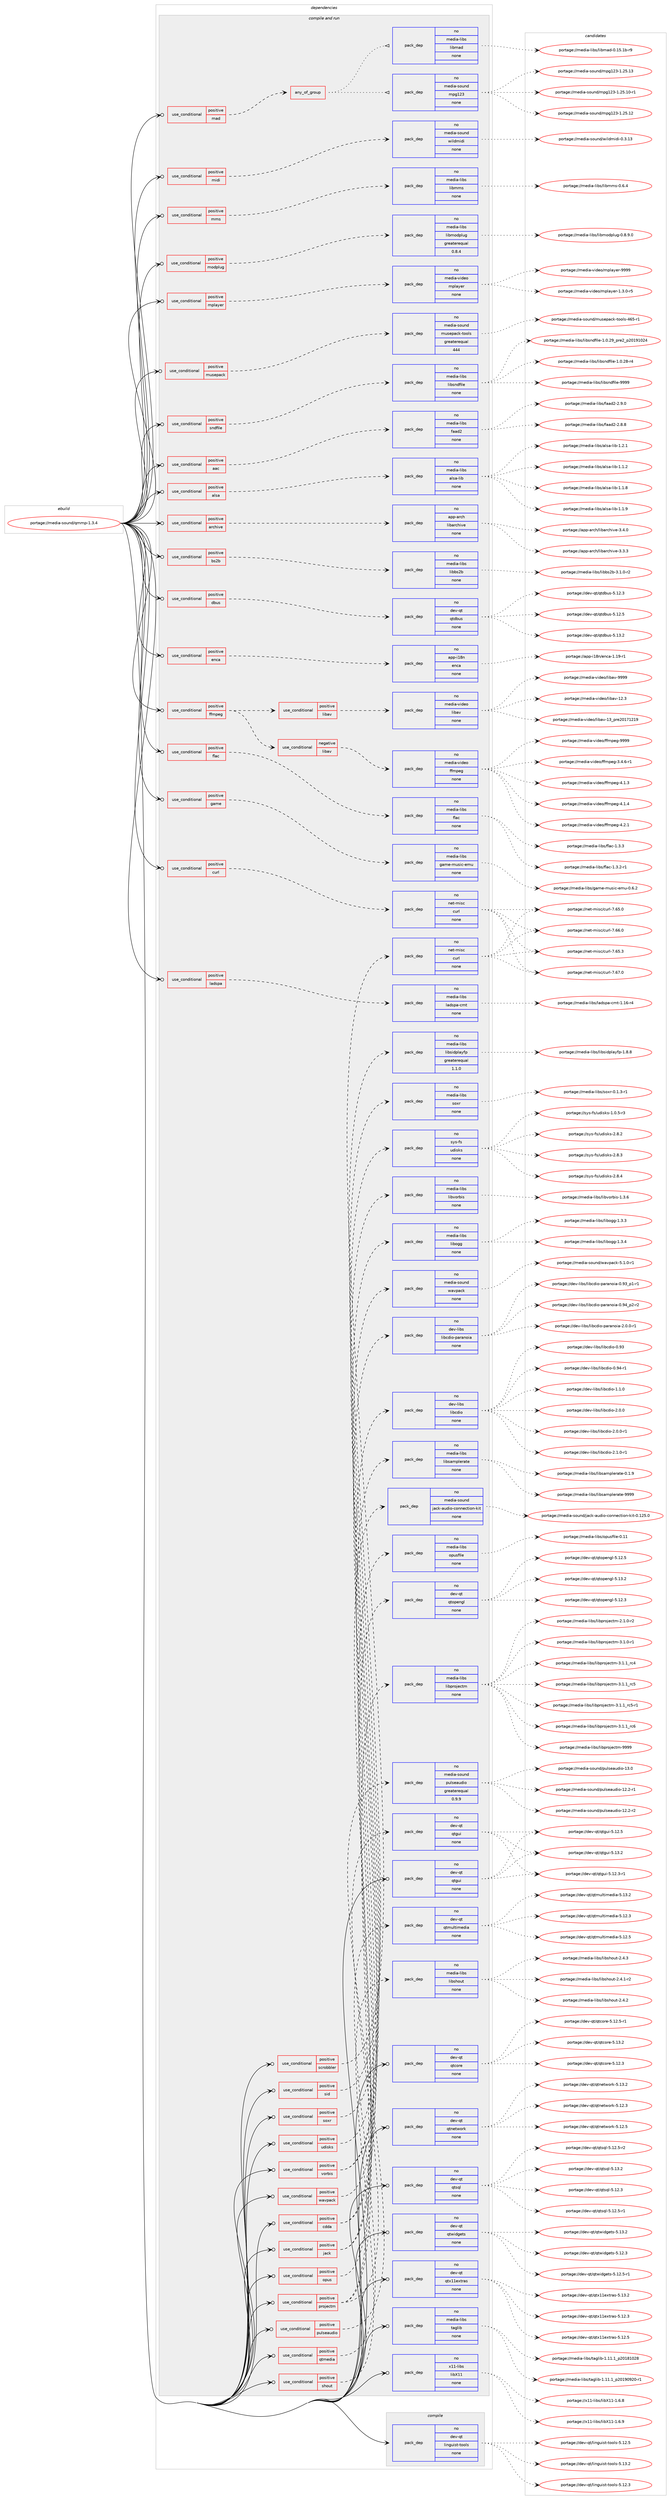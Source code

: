 digraph prolog {

# *************
# Graph options
# *************

newrank=true;
concentrate=true;
compound=true;
graph [rankdir=LR,fontname=Helvetica,fontsize=10,ranksep=1.5];#, ranksep=2.5, nodesep=0.2];
edge  [arrowhead=vee];
node  [fontname=Helvetica,fontsize=10];

# **********
# The ebuild
# **********

subgraph cluster_leftcol {
color=gray;
rank=same;
label=<<i>ebuild</i>>;
id [label="portage://media-sound/qmmp-1.3.4", color=red, width=4, href="../media-sound/qmmp-1.3.4.svg"];
}

# ****************
# The dependencies
# ****************

subgraph cluster_midcol {
color=gray;
label=<<i>dependencies</i>>;
subgraph cluster_compile {
fillcolor="#eeeeee";
style=filled;
label=<<i>compile</i>>;
subgraph pack246716 {
dependency335632 [label=<<TABLE BORDER="0" CELLBORDER="1" CELLSPACING="0" CELLPADDING="4" WIDTH="220"><TR><TD ROWSPAN="6" CELLPADDING="30">pack_dep</TD></TR><TR><TD WIDTH="110">no</TD></TR><TR><TD>dev-qt</TD></TR><TR><TD>linguist-tools</TD></TR><TR><TD>none</TD></TR><TR><TD></TD></TR></TABLE>>, shape=none, color=blue];
}
id:e -> dependency335632:w [weight=20,style="solid",arrowhead="vee"];
}
subgraph cluster_compileandrun {
fillcolor="#eeeeee";
style=filled;
label=<<i>compile and run</i>>;
subgraph cond83401 {
dependency335633 [label=<<TABLE BORDER="0" CELLBORDER="1" CELLSPACING="0" CELLPADDING="4"><TR><TD ROWSPAN="3" CELLPADDING="10">use_conditional</TD></TR><TR><TD>positive</TD></TR><TR><TD>aac</TD></TR></TABLE>>, shape=none, color=red];
subgraph pack246717 {
dependency335634 [label=<<TABLE BORDER="0" CELLBORDER="1" CELLSPACING="0" CELLPADDING="4" WIDTH="220"><TR><TD ROWSPAN="6" CELLPADDING="30">pack_dep</TD></TR><TR><TD WIDTH="110">no</TD></TR><TR><TD>media-libs</TD></TR><TR><TD>faad2</TD></TR><TR><TD>none</TD></TR><TR><TD></TD></TR></TABLE>>, shape=none, color=blue];
}
dependency335633:e -> dependency335634:w [weight=20,style="dashed",arrowhead="vee"];
}
id:e -> dependency335633:w [weight=20,style="solid",arrowhead="odotvee"];
subgraph cond83402 {
dependency335635 [label=<<TABLE BORDER="0" CELLBORDER="1" CELLSPACING="0" CELLPADDING="4"><TR><TD ROWSPAN="3" CELLPADDING="10">use_conditional</TD></TR><TR><TD>positive</TD></TR><TR><TD>alsa</TD></TR></TABLE>>, shape=none, color=red];
subgraph pack246718 {
dependency335636 [label=<<TABLE BORDER="0" CELLBORDER="1" CELLSPACING="0" CELLPADDING="4" WIDTH="220"><TR><TD ROWSPAN="6" CELLPADDING="30">pack_dep</TD></TR><TR><TD WIDTH="110">no</TD></TR><TR><TD>media-libs</TD></TR><TR><TD>alsa-lib</TD></TR><TR><TD>none</TD></TR><TR><TD></TD></TR></TABLE>>, shape=none, color=blue];
}
dependency335635:e -> dependency335636:w [weight=20,style="dashed",arrowhead="vee"];
}
id:e -> dependency335635:w [weight=20,style="solid",arrowhead="odotvee"];
subgraph cond83403 {
dependency335637 [label=<<TABLE BORDER="0" CELLBORDER="1" CELLSPACING="0" CELLPADDING="4"><TR><TD ROWSPAN="3" CELLPADDING="10">use_conditional</TD></TR><TR><TD>positive</TD></TR><TR><TD>archive</TD></TR></TABLE>>, shape=none, color=red];
subgraph pack246719 {
dependency335638 [label=<<TABLE BORDER="0" CELLBORDER="1" CELLSPACING="0" CELLPADDING="4" WIDTH="220"><TR><TD ROWSPAN="6" CELLPADDING="30">pack_dep</TD></TR><TR><TD WIDTH="110">no</TD></TR><TR><TD>app-arch</TD></TR><TR><TD>libarchive</TD></TR><TR><TD>none</TD></TR><TR><TD></TD></TR></TABLE>>, shape=none, color=blue];
}
dependency335637:e -> dependency335638:w [weight=20,style="dashed",arrowhead="vee"];
}
id:e -> dependency335637:w [weight=20,style="solid",arrowhead="odotvee"];
subgraph cond83404 {
dependency335639 [label=<<TABLE BORDER="0" CELLBORDER="1" CELLSPACING="0" CELLPADDING="4"><TR><TD ROWSPAN="3" CELLPADDING="10">use_conditional</TD></TR><TR><TD>positive</TD></TR><TR><TD>bs2b</TD></TR></TABLE>>, shape=none, color=red];
subgraph pack246720 {
dependency335640 [label=<<TABLE BORDER="0" CELLBORDER="1" CELLSPACING="0" CELLPADDING="4" WIDTH="220"><TR><TD ROWSPAN="6" CELLPADDING="30">pack_dep</TD></TR><TR><TD WIDTH="110">no</TD></TR><TR><TD>media-libs</TD></TR><TR><TD>libbs2b</TD></TR><TR><TD>none</TD></TR><TR><TD></TD></TR></TABLE>>, shape=none, color=blue];
}
dependency335639:e -> dependency335640:w [weight=20,style="dashed",arrowhead="vee"];
}
id:e -> dependency335639:w [weight=20,style="solid",arrowhead="odotvee"];
subgraph cond83405 {
dependency335641 [label=<<TABLE BORDER="0" CELLBORDER="1" CELLSPACING="0" CELLPADDING="4"><TR><TD ROWSPAN="3" CELLPADDING="10">use_conditional</TD></TR><TR><TD>positive</TD></TR><TR><TD>cdda</TD></TR></TABLE>>, shape=none, color=red];
subgraph pack246721 {
dependency335642 [label=<<TABLE BORDER="0" CELLBORDER="1" CELLSPACING="0" CELLPADDING="4" WIDTH="220"><TR><TD ROWSPAN="6" CELLPADDING="30">pack_dep</TD></TR><TR><TD WIDTH="110">no</TD></TR><TR><TD>dev-libs</TD></TR><TR><TD>libcdio</TD></TR><TR><TD>none</TD></TR><TR><TD></TD></TR></TABLE>>, shape=none, color=blue];
}
dependency335641:e -> dependency335642:w [weight=20,style="dashed",arrowhead="vee"];
subgraph pack246722 {
dependency335643 [label=<<TABLE BORDER="0" CELLBORDER="1" CELLSPACING="0" CELLPADDING="4" WIDTH="220"><TR><TD ROWSPAN="6" CELLPADDING="30">pack_dep</TD></TR><TR><TD WIDTH="110">no</TD></TR><TR><TD>dev-libs</TD></TR><TR><TD>libcdio-paranoia</TD></TR><TR><TD>none</TD></TR><TR><TD></TD></TR></TABLE>>, shape=none, color=blue];
}
dependency335641:e -> dependency335643:w [weight=20,style="dashed",arrowhead="vee"];
}
id:e -> dependency335641:w [weight=20,style="solid",arrowhead="odotvee"];
subgraph cond83406 {
dependency335644 [label=<<TABLE BORDER="0" CELLBORDER="1" CELLSPACING="0" CELLPADDING="4"><TR><TD ROWSPAN="3" CELLPADDING="10">use_conditional</TD></TR><TR><TD>positive</TD></TR><TR><TD>curl</TD></TR></TABLE>>, shape=none, color=red];
subgraph pack246723 {
dependency335645 [label=<<TABLE BORDER="0" CELLBORDER="1" CELLSPACING="0" CELLPADDING="4" WIDTH="220"><TR><TD ROWSPAN="6" CELLPADDING="30">pack_dep</TD></TR><TR><TD WIDTH="110">no</TD></TR><TR><TD>net-misc</TD></TR><TR><TD>curl</TD></TR><TR><TD>none</TD></TR><TR><TD></TD></TR></TABLE>>, shape=none, color=blue];
}
dependency335644:e -> dependency335645:w [weight=20,style="dashed",arrowhead="vee"];
}
id:e -> dependency335644:w [weight=20,style="solid",arrowhead="odotvee"];
subgraph cond83407 {
dependency335646 [label=<<TABLE BORDER="0" CELLBORDER="1" CELLSPACING="0" CELLPADDING="4"><TR><TD ROWSPAN="3" CELLPADDING="10">use_conditional</TD></TR><TR><TD>positive</TD></TR><TR><TD>dbus</TD></TR></TABLE>>, shape=none, color=red];
subgraph pack246724 {
dependency335647 [label=<<TABLE BORDER="0" CELLBORDER="1" CELLSPACING="0" CELLPADDING="4" WIDTH="220"><TR><TD ROWSPAN="6" CELLPADDING="30">pack_dep</TD></TR><TR><TD WIDTH="110">no</TD></TR><TR><TD>dev-qt</TD></TR><TR><TD>qtdbus</TD></TR><TR><TD>none</TD></TR><TR><TD></TD></TR></TABLE>>, shape=none, color=blue];
}
dependency335646:e -> dependency335647:w [weight=20,style="dashed",arrowhead="vee"];
}
id:e -> dependency335646:w [weight=20,style="solid",arrowhead="odotvee"];
subgraph cond83408 {
dependency335648 [label=<<TABLE BORDER="0" CELLBORDER="1" CELLSPACING="0" CELLPADDING="4"><TR><TD ROWSPAN="3" CELLPADDING="10">use_conditional</TD></TR><TR><TD>positive</TD></TR><TR><TD>enca</TD></TR></TABLE>>, shape=none, color=red];
subgraph pack246725 {
dependency335649 [label=<<TABLE BORDER="0" CELLBORDER="1" CELLSPACING="0" CELLPADDING="4" WIDTH="220"><TR><TD ROWSPAN="6" CELLPADDING="30">pack_dep</TD></TR><TR><TD WIDTH="110">no</TD></TR><TR><TD>app-i18n</TD></TR><TR><TD>enca</TD></TR><TR><TD>none</TD></TR><TR><TD></TD></TR></TABLE>>, shape=none, color=blue];
}
dependency335648:e -> dependency335649:w [weight=20,style="dashed",arrowhead="vee"];
}
id:e -> dependency335648:w [weight=20,style="solid",arrowhead="odotvee"];
subgraph cond83409 {
dependency335650 [label=<<TABLE BORDER="0" CELLBORDER="1" CELLSPACING="0" CELLPADDING="4"><TR><TD ROWSPAN="3" CELLPADDING="10">use_conditional</TD></TR><TR><TD>positive</TD></TR><TR><TD>ffmpeg</TD></TR></TABLE>>, shape=none, color=red];
subgraph cond83410 {
dependency335651 [label=<<TABLE BORDER="0" CELLBORDER="1" CELLSPACING="0" CELLPADDING="4"><TR><TD ROWSPAN="3" CELLPADDING="10">use_conditional</TD></TR><TR><TD>negative</TD></TR><TR><TD>libav</TD></TR></TABLE>>, shape=none, color=red];
subgraph pack246726 {
dependency335652 [label=<<TABLE BORDER="0" CELLBORDER="1" CELLSPACING="0" CELLPADDING="4" WIDTH="220"><TR><TD ROWSPAN="6" CELLPADDING="30">pack_dep</TD></TR><TR><TD WIDTH="110">no</TD></TR><TR><TD>media-video</TD></TR><TR><TD>ffmpeg</TD></TR><TR><TD>none</TD></TR><TR><TD></TD></TR></TABLE>>, shape=none, color=blue];
}
dependency335651:e -> dependency335652:w [weight=20,style="dashed",arrowhead="vee"];
}
dependency335650:e -> dependency335651:w [weight=20,style="dashed",arrowhead="vee"];
subgraph cond83411 {
dependency335653 [label=<<TABLE BORDER="0" CELLBORDER="1" CELLSPACING="0" CELLPADDING="4"><TR><TD ROWSPAN="3" CELLPADDING="10">use_conditional</TD></TR><TR><TD>positive</TD></TR><TR><TD>libav</TD></TR></TABLE>>, shape=none, color=red];
subgraph pack246727 {
dependency335654 [label=<<TABLE BORDER="0" CELLBORDER="1" CELLSPACING="0" CELLPADDING="4" WIDTH="220"><TR><TD ROWSPAN="6" CELLPADDING="30">pack_dep</TD></TR><TR><TD WIDTH="110">no</TD></TR><TR><TD>media-video</TD></TR><TR><TD>libav</TD></TR><TR><TD>none</TD></TR><TR><TD></TD></TR></TABLE>>, shape=none, color=blue];
}
dependency335653:e -> dependency335654:w [weight=20,style="dashed",arrowhead="vee"];
}
dependency335650:e -> dependency335653:w [weight=20,style="dashed",arrowhead="vee"];
}
id:e -> dependency335650:w [weight=20,style="solid",arrowhead="odotvee"];
subgraph cond83412 {
dependency335655 [label=<<TABLE BORDER="0" CELLBORDER="1" CELLSPACING="0" CELLPADDING="4"><TR><TD ROWSPAN="3" CELLPADDING="10">use_conditional</TD></TR><TR><TD>positive</TD></TR><TR><TD>flac</TD></TR></TABLE>>, shape=none, color=red];
subgraph pack246728 {
dependency335656 [label=<<TABLE BORDER="0" CELLBORDER="1" CELLSPACING="0" CELLPADDING="4" WIDTH="220"><TR><TD ROWSPAN="6" CELLPADDING="30">pack_dep</TD></TR><TR><TD WIDTH="110">no</TD></TR><TR><TD>media-libs</TD></TR><TR><TD>flac</TD></TR><TR><TD>none</TD></TR><TR><TD></TD></TR></TABLE>>, shape=none, color=blue];
}
dependency335655:e -> dependency335656:w [weight=20,style="dashed",arrowhead="vee"];
}
id:e -> dependency335655:w [weight=20,style="solid",arrowhead="odotvee"];
subgraph cond83413 {
dependency335657 [label=<<TABLE BORDER="0" CELLBORDER="1" CELLSPACING="0" CELLPADDING="4"><TR><TD ROWSPAN="3" CELLPADDING="10">use_conditional</TD></TR><TR><TD>positive</TD></TR><TR><TD>game</TD></TR></TABLE>>, shape=none, color=red];
subgraph pack246729 {
dependency335658 [label=<<TABLE BORDER="0" CELLBORDER="1" CELLSPACING="0" CELLPADDING="4" WIDTH="220"><TR><TD ROWSPAN="6" CELLPADDING="30">pack_dep</TD></TR><TR><TD WIDTH="110">no</TD></TR><TR><TD>media-libs</TD></TR><TR><TD>game-music-emu</TD></TR><TR><TD>none</TD></TR><TR><TD></TD></TR></TABLE>>, shape=none, color=blue];
}
dependency335657:e -> dependency335658:w [weight=20,style="dashed",arrowhead="vee"];
}
id:e -> dependency335657:w [weight=20,style="solid",arrowhead="odotvee"];
subgraph cond83414 {
dependency335659 [label=<<TABLE BORDER="0" CELLBORDER="1" CELLSPACING="0" CELLPADDING="4"><TR><TD ROWSPAN="3" CELLPADDING="10">use_conditional</TD></TR><TR><TD>positive</TD></TR><TR><TD>jack</TD></TR></TABLE>>, shape=none, color=red];
subgraph pack246730 {
dependency335660 [label=<<TABLE BORDER="0" CELLBORDER="1" CELLSPACING="0" CELLPADDING="4" WIDTH="220"><TR><TD ROWSPAN="6" CELLPADDING="30">pack_dep</TD></TR><TR><TD WIDTH="110">no</TD></TR><TR><TD>media-libs</TD></TR><TR><TD>libsamplerate</TD></TR><TR><TD>none</TD></TR><TR><TD></TD></TR></TABLE>>, shape=none, color=blue];
}
dependency335659:e -> dependency335660:w [weight=20,style="dashed",arrowhead="vee"];
subgraph pack246731 {
dependency335661 [label=<<TABLE BORDER="0" CELLBORDER="1" CELLSPACING="0" CELLPADDING="4" WIDTH="220"><TR><TD ROWSPAN="6" CELLPADDING="30">pack_dep</TD></TR><TR><TD WIDTH="110">no</TD></TR><TR><TD>media-sound</TD></TR><TR><TD>jack-audio-connection-kit</TD></TR><TR><TD>none</TD></TR><TR><TD></TD></TR></TABLE>>, shape=none, color=blue];
}
dependency335659:e -> dependency335661:w [weight=20,style="dashed",arrowhead="vee"];
}
id:e -> dependency335659:w [weight=20,style="solid",arrowhead="odotvee"];
subgraph cond83415 {
dependency335662 [label=<<TABLE BORDER="0" CELLBORDER="1" CELLSPACING="0" CELLPADDING="4"><TR><TD ROWSPAN="3" CELLPADDING="10">use_conditional</TD></TR><TR><TD>positive</TD></TR><TR><TD>ladspa</TD></TR></TABLE>>, shape=none, color=red];
subgraph pack246732 {
dependency335663 [label=<<TABLE BORDER="0" CELLBORDER="1" CELLSPACING="0" CELLPADDING="4" WIDTH="220"><TR><TD ROWSPAN="6" CELLPADDING="30">pack_dep</TD></TR><TR><TD WIDTH="110">no</TD></TR><TR><TD>media-libs</TD></TR><TR><TD>ladspa-cmt</TD></TR><TR><TD>none</TD></TR><TR><TD></TD></TR></TABLE>>, shape=none, color=blue];
}
dependency335662:e -> dependency335663:w [weight=20,style="dashed",arrowhead="vee"];
}
id:e -> dependency335662:w [weight=20,style="solid",arrowhead="odotvee"];
subgraph cond83416 {
dependency335664 [label=<<TABLE BORDER="0" CELLBORDER="1" CELLSPACING="0" CELLPADDING="4"><TR><TD ROWSPAN="3" CELLPADDING="10">use_conditional</TD></TR><TR><TD>positive</TD></TR><TR><TD>mad</TD></TR></TABLE>>, shape=none, color=red];
subgraph any5372 {
dependency335665 [label=<<TABLE BORDER="0" CELLBORDER="1" CELLSPACING="0" CELLPADDING="4"><TR><TD CELLPADDING="10">any_of_group</TD></TR></TABLE>>, shape=none, color=red];subgraph pack246733 {
dependency335666 [label=<<TABLE BORDER="0" CELLBORDER="1" CELLSPACING="0" CELLPADDING="4" WIDTH="220"><TR><TD ROWSPAN="6" CELLPADDING="30">pack_dep</TD></TR><TR><TD WIDTH="110">no</TD></TR><TR><TD>media-libs</TD></TR><TR><TD>libmad</TD></TR><TR><TD>none</TD></TR><TR><TD></TD></TR></TABLE>>, shape=none, color=blue];
}
dependency335665:e -> dependency335666:w [weight=20,style="dotted",arrowhead="oinv"];
subgraph pack246734 {
dependency335667 [label=<<TABLE BORDER="0" CELLBORDER="1" CELLSPACING="0" CELLPADDING="4" WIDTH="220"><TR><TD ROWSPAN="6" CELLPADDING="30">pack_dep</TD></TR><TR><TD WIDTH="110">no</TD></TR><TR><TD>media-sound</TD></TR><TR><TD>mpg123</TD></TR><TR><TD>none</TD></TR><TR><TD></TD></TR></TABLE>>, shape=none, color=blue];
}
dependency335665:e -> dependency335667:w [weight=20,style="dotted",arrowhead="oinv"];
}
dependency335664:e -> dependency335665:w [weight=20,style="dashed",arrowhead="vee"];
}
id:e -> dependency335664:w [weight=20,style="solid",arrowhead="odotvee"];
subgraph cond83417 {
dependency335668 [label=<<TABLE BORDER="0" CELLBORDER="1" CELLSPACING="0" CELLPADDING="4"><TR><TD ROWSPAN="3" CELLPADDING="10">use_conditional</TD></TR><TR><TD>positive</TD></TR><TR><TD>midi</TD></TR></TABLE>>, shape=none, color=red];
subgraph pack246735 {
dependency335669 [label=<<TABLE BORDER="0" CELLBORDER="1" CELLSPACING="0" CELLPADDING="4" WIDTH="220"><TR><TD ROWSPAN="6" CELLPADDING="30">pack_dep</TD></TR><TR><TD WIDTH="110">no</TD></TR><TR><TD>media-sound</TD></TR><TR><TD>wildmidi</TD></TR><TR><TD>none</TD></TR><TR><TD></TD></TR></TABLE>>, shape=none, color=blue];
}
dependency335668:e -> dependency335669:w [weight=20,style="dashed",arrowhead="vee"];
}
id:e -> dependency335668:w [weight=20,style="solid",arrowhead="odotvee"];
subgraph cond83418 {
dependency335670 [label=<<TABLE BORDER="0" CELLBORDER="1" CELLSPACING="0" CELLPADDING="4"><TR><TD ROWSPAN="3" CELLPADDING="10">use_conditional</TD></TR><TR><TD>positive</TD></TR><TR><TD>mms</TD></TR></TABLE>>, shape=none, color=red];
subgraph pack246736 {
dependency335671 [label=<<TABLE BORDER="0" CELLBORDER="1" CELLSPACING="0" CELLPADDING="4" WIDTH="220"><TR><TD ROWSPAN="6" CELLPADDING="30">pack_dep</TD></TR><TR><TD WIDTH="110">no</TD></TR><TR><TD>media-libs</TD></TR><TR><TD>libmms</TD></TR><TR><TD>none</TD></TR><TR><TD></TD></TR></TABLE>>, shape=none, color=blue];
}
dependency335670:e -> dependency335671:w [weight=20,style="dashed",arrowhead="vee"];
}
id:e -> dependency335670:w [weight=20,style="solid",arrowhead="odotvee"];
subgraph cond83419 {
dependency335672 [label=<<TABLE BORDER="0" CELLBORDER="1" CELLSPACING="0" CELLPADDING="4"><TR><TD ROWSPAN="3" CELLPADDING="10">use_conditional</TD></TR><TR><TD>positive</TD></TR><TR><TD>modplug</TD></TR></TABLE>>, shape=none, color=red];
subgraph pack246737 {
dependency335673 [label=<<TABLE BORDER="0" CELLBORDER="1" CELLSPACING="0" CELLPADDING="4" WIDTH="220"><TR><TD ROWSPAN="6" CELLPADDING="30">pack_dep</TD></TR><TR><TD WIDTH="110">no</TD></TR><TR><TD>media-libs</TD></TR><TR><TD>libmodplug</TD></TR><TR><TD>greaterequal</TD></TR><TR><TD>0.8.4</TD></TR></TABLE>>, shape=none, color=blue];
}
dependency335672:e -> dependency335673:w [weight=20,style="dashed",arrowhead="vee"];
}
id:e -> dependency335672:w [weight=20,style="solid",arrowhead="odotvee"];
subgraph cond83420 {
dependency335674 [label=<<TABLE BORDER="0" CELLBORDER="1" CELLSPACING="0" CELLPADDING="4"><TR><TD ROWSPAN="3" CELLPADDING="10">use_conditional</TD></TR><TR><TD>positive</TD></TR><TR><TD>mplayer</TD></TR></TABLE>>, shape=none, color=red];
subgraph pack246738 {
dependency335675 [label=<<TABLE BORDER="0" CELLBORDER="1" CELLSPACING="0" CELLPADDING="4" WIDTH="220"><TR><TD ROWSPAN="6" CELLPADDING="30">pack_dep</TD></TR><TR><TD WIDTH="110">no</TD></TR><TR><TD>media-video</TD></TR><TR><TD>mplayer</TD></TR><TR><TD>none</TD></TR><TR><TD></TD></TR></TABLE>>, shape=none, color=blue];
}
dependency335674:e -> dependency335675:w [weight=20,style="dashed",arrowhead="vee"];
}
id:e -> dependency335674:w [weight=20,style="solid",arrowhead="odotvee"];
subgraph cond83421 {
dependency335676 [label=<<TABLE BORDER="0" CELLBORDER="1" CELLSPACING="0" CELLPADDING="4"><TR><TD ROWSPAN="3" CELLPADDING="10">use_conditional</TD></TR><TR><TD>positive</TD></TR><TR><TD>musepack</TD></TR></TABLE>>, shape=none, color=red];
subgraph pack246739 {
dependency335677 [label=<<TABLE BORDER="0" CELLBORDER="1" CELLSPACING="0" CELLPADDING="4" WIDTH="220"><TR><TD ROWSPAN="6" CELLPADDING="30">pack_dep</TD></TR><TR><TD WIDTH="110">no</TD></TR><TR><TD>media-sound</TD></TR><TR><TD>musepack-tools</TD></TR><TR><TD>greaterequal</TD></TR><TR><TD>444</TD></TR></TABLE>>, shape=none, color=blue];
}
dependency335676:e -> dependency335677:w [weight=20,style="dashed",arrowhead="vee"];
}
id:e -> dependency335676:w [weight=20,style="solid",arrowhead="odotvee"];
subgraph cond83422 {
dependency335678 [label=<<TABLE BORDER="0" CELLBORDER="1" CELLSPACING="0" CELLPADDING="4"><TR><TD ROWSPAN="3" CELLPADDING="10">use_conditional</TD></TR><TR><TD>positive</TD></TR><TR><TD>opus</TD></TR></TABLE>>, shape=none, color=red];
subgraph pack246740 {
dependency335679 [label=<<TABLE BORDER="0" CELLBORDER="1" CELLSPACING="0" CELLPADDING="4" WIDTH="220"><TR><TD ROWSPAN="6" CELLPADDING="30">pack_dep</TD></TR><TR><TD WIDTH="110">no</TD></TR><TR><TD>media-libs</TD></TR><TR><TD>opusfile</TD></TR><TR><TD>none</TD></TR><TR><TD></TD></TR></TABLE>>, shape=none, color=blue];
}
dependency335678:e -> dependency335679:w [weight=20,style="dashed",arrowhead="vee"];
}
id:e -> dependency335678:w [weight=20,style="solid",arrowhead="odotvee"];
subgraph cond83423 {
dependency335680 [label=<<TABLE BORDER="0" CELLBORDER="1" CELLSPACING="0" CELLPADDING="4"><TR><TD ROWSPAN="3" CELLPADDING="10">use_conditional</TD></TR><TR><TD>positive</TD></TR><TR><TD>projectm</TD></TR></TABLE>>, shape=none, color=red];
subgraph pack246741 {
dependency335681 [label=<<TABLE BORDER="0" CELLBORDER="1" CELLSPACING="0" CELLPADDING="4" WIDTH="220"><TR><TD ROWSPAN="6" CELLPADDING="30">pack_dep</TD></TR><TR><TD WIDTH="110">no</TD></TR><TR><TD>dev-qt</TD></TR><TR><TD>qtgui</TD></TR><TR><TD>none</TD></TR><TR><TD></TD></TR></TABLE>>, shape=none, color=blue];
}
dependency335680:e -> dependency335681:w [weight=20,style="dashed",arrowhead="vee"];
subgraph pack246742 {
dependency335682 [label=<<TABLE BORDER="0" CELLBORDER="1" CELLSPACING="0" CELLPADDING="4" WIDTH="220"><TR><TD ROWSPAN="6" CELLPADDING="30">pack_dep</TD></TR><TR><TD WIDTH="110">no</TD></TR><TR><TD>dev-qt</TD></TR><TR><TD>qtopengl</TD></TR><TR><TD>none</TD></TR><TR><TD></TD></TR></TABLE>>, shape=none, color=blue];
}
dependency335680:e -> dependency335682:w [weight=20,style="dashed",arrowhead="vee"];
subgraph pack246743 {
dependency335683 [label=<<TABLE BORDER="0" CELLBORDER="1" CELLSPACING="0" CELLPADDING="4" WIDTH="220"><TR><TD ROWSPAN="6" CELLPADDING="30">pack_dep</TD></TR><TR><TD WIDTH="110">no</TD></TR><TR><TD>media-libs</TD></TR><TR><TD>libprojectm</TD></TR><TR><TD>none</TD></TR><TR><TD></TD></TR></TABLE>>, shape=none, color=blue];
}
dependency335680:e -> dependency335683:w [weight=20,style="dashed",arrowhead="vee"];
}
id:e -> dependency335680:w [weight=20,style="solid",arrowhead="odotvee"];
subgraph cond83424 {
dependency335684 [label=<<TABLE BORDER="0" CELLBORDER="1" CELLSPACING="0" CELLPADDING="4"><TR><TD ROWSPAN="3" CELLPADDING="10">use_conditional</TD></TR><TR><TD>positive</TD></TR><TR><TD>pulseaudio</TD></TR></TABLE>>, shape=none, color=red];
subgraph pack246744 {
dependency335685 [label=<<TABLE BORDER="0" CELLBORDER="1" CELLSPACING="0" CELLPADDING="4" WIDTH="220"><TR><TD ROWSPAN="6" CELLPADDING="30">pack_dep</TD></TR><TR><TD WIDTH="110">no</TD></TR><TR><TD>media-sound</TD></TR><TR><TD>pulseaudio</TD></TR><TR><TD>greaterequal</TD></TR><TR><TD>0.9.9</TD></TR></TABLE>>, shape=none, color=blue];
}
dependency335684:e -> dependency335685:w [weight=20,style="dashed",arrowhead="vee"];
}
id:e -> dependency335684:w [weight=20,style="solid",arrowhead="odotvee"];
subgraph cond83425 {
dependency335686 [label=<<TABLE BORDER="0" CELLBORDER="1" CELLSPACING="0" CELLPADDING="4"><TR><TD ROWSPAN="3" CELLPADDING="10">use_conditional</TD></TR><TR><TD>positive</TD></TR><TR><TD>qtmedia</TD></TR></TABLE>>, shape=none, color=red];
subgraph pack246745 {
dependency335687 [label=<<TABLE BORDER="0" CELLBORDER="1" CELLSPACING="0" CELLPADDING="4" WIDTH="220"><TR><TD ROWSPAN="6" CELLPADDING="30">pack_dep</TD></TR><TR><TD WIDTH="110">no</TD></TR><TR><TD>dev-qt</TD></TR><TR><TD>qtmultimedia</TD></TR><TR><TD>none</TD></TR><TR><TD></TD></TR></TABLE>>, shape=none, color=blue];
}
dependency335686:e -> dependency335687:w [weight=20,style="dashed",arrowhead="vee"];
}
id:e -> dependency335686:w [weight=20,style="solid",arrowhead="odotvee"];
subgraph cond83426 {
dependency335688 [label=<<TABLE BORDER="0" CELLBORDER="1" CELLSPACING="0" CELLPADDING="4"><TR><TD ROWSPAN="3" CELLPADDING="10">use_conditional</TD></TR><TR><TD>positive</TD></TR><TR><TD>scrobbler</TD></TR></TABLE>>, shape=none, color=red];
subgraph pack246746 {
dependency335689 [label=<<TABLE BORDER="0" CELLBORDER="1" CELLSPACING="0" CELLPADDING="4" WIDTH="220"><TR><TD ROWSPAN="6" CELLPADDING="30">pack_dep</TD></TR><TR><TD WIDTH="110">no</TD></TR><TR><TD>net-misc</TD></TR><TR><TD>curl</TD></TR><TR><TD>none</TD></TR><TR><TD></TD></TR></TABLE>>, shape=none, color=blue];
}
dependency335688:e -> dependency335689:w [weight=20,style="dashed",arrowhead="vee"];
}
id:e -> dependency335688:w [weight=20,style="solid",arrowhead="odotvee"];
subgraph cond83427 {
dependency335690 [label=<<TABLE BORDER="0" CELLBORDER="1" CELLSPACING="0" CELLPADDING="4"><TR><TD ROWSPAN="3" CELLPADDING="10">use_conditional</TD></TR><TR><TD>positive</TD></TR><TR><TD>shout</TD></TR></TABLE>>, shape=none, color=red];
subgraph pack246747 {
dependency335691 [label=<<TABLE BORDER="0" CELLBORDER="1" CELLSPACING="0" CELLPADDING="4" WIDTH="220"><TR><TD ROWSPAN="6" CELLPADDING="30">pack_dep</TD></TR><TR><TD WIDTH="110">no</TD></TR><TR><TD>media-libs</TD></TR><TR><TD>libshout</TD></TR><TR><TD>none</TD></TR><TR><TD></TD></TR></TABLE>>, shape=none, color=blue];
}
dependency335690:e -> dependency335691:w [weight=20,style="dashed",arrowhead="vee"];
}
id:e -> dependency335690:w [weight=20,style="solid",arrowhead="odotvee"];
subgraph cond83428 {
dependency335692 [label=<<TABLE BORDER="0" CELLBORDER="1" CELLSPACING="0" CELLPADDING="4"><TR><TD ROWSPAN="3" CELLPADDING="10">use_conditional</TD></TR><TR><TD>positive</TD></TR><TR><TD>sid</TD></TR></TABLE>>, shape=none, color=red];
subgraph pack246748 {
dependency335693 [label=<<TABLE BORDER="0" CELLBORDER="1" CELLSPACING="0" CELLPADDING="4" WIDTH="220"><TR><TD ROWSPAN="6" CELLPADDING="30">pack_dep</TD></TR><TR><TD WIDTH="110">no</TD></TR><TR><TD>media-libs</TD></TR><TR><TD>libsidplayfp</TD></TR><TR><TD>greaterequal</TD></TR><TR><TD>1.1.0</TD></TR></TABLE>>, shape=none, color=blue];
}
dependency335692:e -> dependency335693:w [weight=20,style="dashed",arrowhead="vee"];
}
id:e -> dependency335692:w [weight=20,style="solid",arrowhead="odotvee"];
subgraph cond83429 {
dependency335694 [label=<<TABLE BORDER="0" CELLBORDER="1" CELLSPACING="0" CELLPADDING="4"><TR><TD ROWSPAN="3" CELLPADDING="10">use_conditional</TD></TR><TR><TD>positive</TD></TR><TR><TD>sndfile</TD></TR></TABLE>>, shape=none, color=red];
subgraph pack246749 {
dependency335695 [label=<<TABLE BORDER="0" CELLBORDER="1" CELLSPACING="0" CELLPADDING="4" WIDTH="220"><TR><TD ROWSPAN="6" CELLPADDING="30">pack_dep</TD></TR><TR><TD WIDTH="110">no</TD></TR><TR><TD>media-libs</TD></TR><TR><TD>libsndfile</TD></TR><TR><TD>none</TD></TR><TR><TD></TD></TR></TABLE>>, shape=none, color=blue];
}
dependency335694:e -> dependency335695:w [weight=20,style="dashed",arrowhead="vee"];
}
id:e -> dependency335694:w [weight=20,style="solid",arrowhead="odotvee"];
subgraph cond83430 {
dependency335696 [label=<<TABLE BORDER="0" CELLBORDER="1" CELLSPACING="0" CELLPADDING="4"><TR><TD ROWSPAN="3" CELLPADDING="10">use_conditional</TD></TR><TR><TD>positive</TD></TR><TR><TD>soxr</TD></TR></TABLE>>, shape=none, color=red];
subgraph pack246750 {
dependency335697 [label=<<TABLE BORDER="0" CELLBORDER="1" CELLSPACING="0" CELLPADDING="4" WIDTH="220"><TR><TD ROWSPAN="6" CELLPADDING="30">pack_dep</TD></TR><TR><TD WIDTH="110">no</TD></TR><TR><TD>media-libs</TD></TR><TR><TD>soxr</TD></TR><TR><TD>none</TD></TR><TR><TD></TD></TR></TABLE>>, shape=none, color=blue];
}
dependency335696:e -> dependency335697:w [weight=20,style="dashed",arrowhead="vee"];
}
id:e -> dependency335696:w [weight=20,style="solid",arrowhead="odotvee"];
subgraph cond83431 {
dependency335698 [label=<<TABLE BORDER="0" CELLBORDER="1" CELLSPACING="0" CELLPADDING="4"><TR><TD ROWSPAN="3" CELLPADDING="10">use_conditional</TD></TR><TR><TD>positive</TD></TR><TR><TD>udisks</TD></TR></TABLE>>, shape=none, color=red];
subgraph pack246751 {
dependency335699 [label=<<TABLE BORDER="0" CELLBORDER="1" CELLSPACING="0" CELLPADDING="4" WIDTH="220"><TR><TD ROWSPAN="6" CELLPADDING="30">pack_dep</TD></TR><TR><TD WIDTH="110">no</TD></TR><TR><TD>sys-fs</TD></TR><TR><TD>udisks</TD></TR><TR><TD>none</TD></TR><TR><TD></TD></TR></TABLE>>, shape=none, color=blue];
}
dependency335698:e -> dependency335699:w [weight=20,style="dashed",arrowhead="vee"];
}
id:e -> dependency335698:w [weight=20,style="solid",arrowhead="odotvee"];
subgraph cond83432 {
dependency335700 [label=<<TABLE BORDER="0" CELLBORDER="1" CELLSPACING="0" CELLPADDING="4"><TR><TD ROWSPAN="3" CELLPADDING="10">use_conditional</TD></TR><TR><TD>positive</TD></TR><TR><TD>vorbis</TD></TR></TABLE>>, shape=none, color=red];
subgraph pack246752 {
dependency335701 [label=<<TABLE BORDER="0" CELLBORDER="1" CELLSPACING="0" CELLPADDING="4" WIDTH="220"><TR><TD ROWSPAN="6" CELLPADDING="30">pack_dep</TD></TR><TR><TD WIDTH="110">no</TD></TR><TR><TD>media-libs</TD></TR><TR><TD>libogg</TD></TR><TR><TD>none</TD></TR><TR><TD></TD></TR></TABLE>>, shape=none, color=blue];
}
dependency335700:e -> dependency335701:w [weight=20,style="dashed",arrowhead="vee"];
subgraph pack246753 {
dependency335702 [label=<<TABLE BORDER="0" CELLBORDER="1" CELLSPACING="0" CELLPADDING="4" WIDTH="220"><TR><TD ROWSPAN="6" CELLPADDING="30">pack_dep</TD></TR><TR><TD WIDTH="110">no</TD></TR><TR><TD>media-libs</TD></TR><TR><TD>libvorbis</TD></TR><TR><TD>none</TD></TR><TR><TD></TD></TR></TABLE>>, shape=none, color=blue];
}
dependency335700:e -> dependency335702:w [weight=20,style="dashed",arrowhead="vee"];
}
id:e -> dependency335700:w [weight=20,style="solid",arrowhead="odotvee"];
subgraph cond83433 {
dependency335703 [label=<<TABLE BORDER="0" CELLBORDER="1" CELLSPACING="0" CELLPADDING="4"><TR><TD ROWSPAN="3" CELLPADDING="10">use_conditional</TD></TR><TR><TD>positive</TD></TR><TR><TD>wavpack</TD></TR></TABLE>>, shape=none, color=red];
subgraph pack246754 {
dependency335704 [label=<<TABLE BORDER="0" CELLBORDER="1" CELLSPACING="0" CELLPADDING="4" WIDTH="220"><TR><TD ROWSPAN="6" CELLPADDING="30">pack_dep</TD></TR><TR><TD WIDTH="110">no</TD></TR><TR><TD>media-sound</TD></TR><TR><TD>wavpack</TD></TR><TR><TD>none</TD></TR><TR><TD></TD></TR></TABLE>>, shape=none, color=blue];
}
dependency335703:e -> dependency335704:w [weight=20,style="dashed",arrowhead="vee"];
}
id:e -> dependency335703:w [weight=20,style="solid",arrowhead="odotvee"];
subgraph pack246755 {
dependency335705 [label=<<TABLE BORDER="0" CELLBORDER="1" CELLSPACING="0" CELLPADDING="4" WIDTH="220"><TR><TD ROWSPAN="6" CELLPADDING="30">pack_dep</TD></TR><TR><TD WIDTH="110">no</TD></TR><TR><TD>dev-qt</TD></TR><TR><TD>qtcore</TD></TR><TR><TD>none</TD></TR><TR><TD></TD></TR></TABLE>>, shape=none, color=blue];
}
id:e -> dependency335705:w [weight=20,style="solid",arrowhead="odotvee"];
subgraph pack246756 {
dependency335706 [label=<<TABLE BORDER="0" CELLBORDER="1" CELLSPACING="0" CELLPADDING="4" WIDTH="220"><TR><TD ROWSPAN="6" CELLPADDING="30">pack_dep</TD></TR><TR><TD WIDTH="110">no</TD></TR><TR><TD>dev-qt</TD></TR><TR><TD>qtgui</TD></TR><TR><TD>none</TD></TR><TR><TD></TD></TR></TABLE>>, shape=none, color=blue];
}
id:e -> dependency335706:w [weight=20,style="solid",arrowhead="odotvee"];
subgraph pack246757 {
dependency335707 [label=<<TABLE BORDER="0" CELLBORDER="1" CELLSPACING="0" CELLPADDING="4" WIDTH="220"><TR><TD ROWSPAN="6" CELLPADDING="30">pack_dep</TD></TR><TR><TD WIDTH="110">no</TD></TR><TR><TD>dev-qt</TD></TR><TR><TD>qtnetwork</TD></TR><TR><TD>none</TD></TR><TR><TD></TD></TR></TABLE>>, shape=none, color=blue];
}
id:e -> dependency335707:w [weight=20,style="solid",arrowhead="odotvee"];
subgraph pack246758 {
dependency335708 [label=<<TABLE BORDER="0" CELLBORDER="1" CELLSPACING="0" CELLPADDING="4" WIDTH="220"><TR><TD ROWSPAN="6" CELLPADDING="30">pack_dep</TD></TR><TR><TD WIDTH="110">no</TD></TR><TR><TD>dev-qt</TD></TR><TR><TD>qtsql</TD></TR><TR><TD>none</TD></TR><TR><TD></TD></TR></TABLE>>, shape=none, color=blue];
}
id:e -> dependency335708:w [weight=20,style="solid",arrowhead="odotvee"];
subgraph pack246759 {
dependency335709 [label=<<TABLE BORDER="0" CELLBORDER="1" CELLSPACING="0" CELLPADDING="4" WIDTH="220"><TR><TD ROWSPAN="6" CELLPADDING="30">pack_dep</TD></TR><TR><TD WIDTH="110">no</TD></TR><TR><TD>dev-qt</TD></TR><TR><TD>qtwidgets</TD></TR><TR><TD>none</TD></TR><TR><TD></TD></TR></TABLE>>, shape=none, color=blue];
}
id:e -> dependency335709:w [weight=20,style="solid",arrowhead="odotvee"];
subgraph pack246760 {
dependency335710 [label=<<TABLE BORDER="0" CELLBORDER="1" CELLSPACING="0" CELLPADDING="4" WIDTH="220"><TR><TD ROWSPAN="6" CELLPADDING="30">pack_dep</TD></TR><TR><TD WIDTH="110">no</TD></TR><TR><TD>dev-qt</TD></TR><TR><TD>qtx11extras</TD></TR><TR><TD>none</TD></TR><TR><TD></TD></TR></TABLE>>, shape=none, color=blue];
}
id:e -> dependency335710:w [weight=20,style="solid",arrowhead="odotvee"];
subgraph pack246761 {
dependency335711 [label=<<TABLE BORDER="0" CELLBORDER="1" CELLSPACING="0" CELLPADDING="4" WIDTH="220"><TR><TD ROWSPAN="6" CELLPADDING="30">pack_dep</TD></TR><TR><TD WIDTH="110">no</TD></TR><TR><TD>media-libs</TD></TR><TR><TD>taglib</TD></TR><TR><TD>none</TD></TR><TR><TD></TD></TR></TABLE>>, shape=none, color=blue];
}
id:e -> dependency335711:w [weight=20,style="solid",arrowhead="odotvee"];
subgraph pack246762 {
dependency335712 [label=<<TABLE BORDER="0" CELLBORDER="1" CELLSPACING="0" CELLPADDING="4" WIDTH="220"><TR><TD ROWSPAN="6" CELLPADDING="30">pack_dep</TD></TR><TR><TD WIDTH="110">no</TD></TR><TR><TD>x11-libs</TD></TR><TR><TD>libX11</TD></TR><TR><TD>none</TD></TR><TR><TD></TD></TR></TABLE>>, shape=none, color=blue];
}
id:e -> dependency335712:w [weight=20,style="solid",arrowhead="odotvee"];
}
subgraph cluster_run {
fillcolor="#eeeeee";
style=filled;
label=<<i>run</i>>;
}
}

# **************
# The candidates
# **************

subgraph cluster_choices {
rank=same;
color=gray;
label=<<i>candidates</i>>;

subgraph choice246716 {
color=black;
nodesep=1;
choiceportage10010111845113116471081051101031171051151164511611111110811545534649504651 [label="portage://dev-qt/linguist-tools-5.12.3", color=red, width=4,href="../dev-qt/linguist-tools-5.12.3.svg"];
choiceportage10010111845113116471081051101031171051151164511611111110811545534649504653 [label="portage://dev-qt/linguist-tools-5.12.5", color=red, width=4,href="../dev-qt/linguist-tools-5.12.5.svg"];
choiceportage10010111845113116471081051101031171051151164511611111110811545534649514650 [label="portage://dev-qt/linguist-tools-5.13.2", color=red, width=4,href="../dev-qt/linguist-tools-5.13.2.svg"];
dependency335632:e -> choiceportage10010111845113116471081051101031171051151164511611111110811545534649504651:w [style=dotted,weight="100"];
dependency335632:e -> choiceportage10010111845113116471081051101031171051151164511611111110811545534649504653:w [style=dotted,weight="100"];
dependency335632:e -> choiceportage10010111845113116471081051101031171051151164511611111110811545534649514650:w [style=dotted,weight="100"];
}
subgraph choice246717 {
color=black;
nodesep=1;
choiceportage10910110010597451081059811547102979710050455046564656 [label="portage://media-libs/faad2-2.8.8", color=red, width=4,href="../media-libs/faad2-2.8.8.svg"];
choiceportage10910110010597451081059811547102979710050455046574648 [label="portage://media-libs/faad2-2.9.0", color=red, width=4,href="../media-libs/faad2-2.9.0.svg"];
dependency335634:e -> choiceportage10910110010597451081059811547102979710050455046564656:w [style=dotted,weight="100"];
dependency335634:e -> choiceportage10910110010597451081059811547102979710050455046574648:w [style=dotted,weight="100"];
}
subgraph choice246718 {
color=black;
nodesep=1;
choiceportage1091011001059745108105981154797108115974510810598454946494650 [label="portage://media-libs/alsa-lib-1.1.2", color=red, width=4,href="../media-libs/alsa-lib-1.1.2.svg"];
choiceportage1091011001059745108105981154797108115974510810598454946494656 [label="portage://media-libs/alsa-lib-1.1.8", color=red, width=4,href="../media-libs/alsa-lib-1.1.8.svg"];
choiceportage1091011001059745108105981154797108115974510810598454946494657 [label="portage://media-libs/alsa-lib-1.1.9", color=red, width=4,href="../media-libs/alsa-lib-1.1.9.svg"];
choiceportage1091011001059745108105981154797108115974510810598454946504649 [label="portage://media-libs/alsa-lib-1.2.1", color=red, width=4,href="../media-libs/alsa-lib-1.2.1.svg"];
dependency335636:e -> choiceportage1091011001059745108105981154797108115974510810598454946494650:w [style=dotted,weight="100"];
dependency335636:e -> choiceportage1091011001059745108105981154797108115974510810598454946494656:w [style=dotted,weight="100"];
dependency335636:e -> choiceportage1091011001059745108105981154797108115974510810598454946494657:w [style=dotted,weight="100"];
dependency335636:e -> choiceportage1091011001059745108105981154797108115974510810598454946504649:w [style=dotted,weight="100"];
}
subgraph choice246719 {
color=black;
nodesep=1;
choiceportage9711211245971149910447108105989711499104105118101455146514651 [label="portage://app-arch/libarchive-3.3.3", color=red, width=4,href="../app-arch/libarchive-3.3.3.svg"];
choiceportage9711211245971149910447108105989711499104105118101455146524648 [label="portage://app-arch/libarchive-3.4.0", color=red, width=4,href="../app-arch/libarchive-3.4.0.svg"];
dependency335638:e -> choiceportage9711211245971149910447108105989711499104105118101455146514651:w [style=dotted,weight="100"];
dependency335638:e -> choiceportage9711211245971149910447108105989711499104105118101455146524648:w [style=dotted,weight="100"];
}
subgraph choice246720 {
color=black;
nodesep=1;
choiceportage10910110010597451081059811547108105989811550984551464946484511450 [label="portage://media-libs/libbs2b-3.1.0-r2", color=red, width=4,href="../media-libs/libbs2b-3.1.0-r2.svg"];
dependency335640:e -> choiceportage10910110010597451081059811547108105989811550984551464946484511450:w [style=dotted,weight="100"];
}
subgraph choice246721 {
color=black;
nodesep=1;
choiceportage10010111845108105981154710810598991001051114548465751 [label="portage://dev-libs/libcdio-0.93", color=red, width=4,href="../dev-libs/libcdio-0.93.svg"];
choiceportage100101118451081059811547108105989910010511145484657524511449 [label="portage://dev-libs/libcdio-0.94-r1", color=red, width=4,href="../dev-libs/libcdio-0.94-r1.svg"];
choiceportage1001011184510810598115471081059899100105111454946494648 [label="portage://dev-libs/libcdio-1.1.0", color=red, width=4,href="../dev-libs/libcdio-1.1.0.svg"];
choiceportage1001011184510810598115471081059899100105111455046484648 [label="portage://dev-libs/libcdio-2.0.0", color=red, width=4,href="../dev-libs/libcdio-2.0.0.svg"];
choiceportage10010111845108105981154710810598991001051114550464846484511449 [label="portage://dev-libs/libcdio-2.0.0-r1", color=red, width=4,href="../dev-libs/libcdio-2.0.0-r1.svg"];
choiceportage10010111845108105981154710810598991001051114550464946484511449 [label="portage://dev-libs/libcdio-2.1.0-r1", color=red, width=4,href="../dev-libs/libcdio-2.1.0-r1.svg"];
dependency335642:e -> choiceportage10010111845108105981154710810598991001051114548465751:w [style=dotted,weight="100"];
dependency335642:e -> choiceportage100101118451081059811547108105989910010511145484657524511449:w [style=dotted,weight="100"];
dependency335642:e -> choiceportage1001011184510810598115471081059899100105111454946494648:w [style=dotted,weight="100"];
dependency335642:e -> choiceportage1001011184510810598115471081059899100105111455046484648:w [style=dotted,weight="100"];
dependency335642:e -> choiceportage10010111845108105981154710810598991001051114550464846484511449:w [style=dotted,weight="100"];
dependency335642:e -> choiceportage10010111845108105981154710810598991001051114550464946484511449:w [style=dotted,weight="100"];
}
subgraph choice246722 {
color=black;
nodesep=1;
choiceportage100101118451081059811547108105989910010511145112971149711011110597454846575195112494511449 [label="portage://dev-libs/libcdio-paranoia-0.93_p1-r1", color=red, width=4,href="../dev-libs/libcdio-paranoia-0.93_p1-r1.svg"];
choiceportage100101118451081059811547108105989910010511145112971149711011110597454846575295112504511450 [label="portage://dev-libs/libcdio-paranoia-0.94_p2-r2", color=red, width=4,href="../dev-libs/libcdio-paranoia-0.94_p2-r2.svg"];
choiceportage1001011184510810598115471081059899100105111451129711497110111105974550464846484511449 [label="portage://dev-libs/libcdio-paranoia-2.0.0-r1", color=red, width=4,href="../dev-libs/libcdio-paranoia-2.0.0-r1.svg"];
dependency335643:e -> choiceportage100101118451081059811547108105989910010511145112971149711011110597454846575195112494511449:w [style=dotted,weight="100"];
dependency335643:e -> choiceportage100101118451081059811547108105989910010511145112971149711011110597454846575295112504511450:w [style=dotted,weight="100"];
dependency335643:e -> choiceportage1001011184510810598115471081059899100105111451129711497110111105974550464846484511449:w [style=dotted,weight="100"];
}
subgraph choice246723 {
color=black;
nodesep=1;
choiceportage1101011164510910511599479911711410845554654534648 [label="portage://net-misc/curl-7.65.0", color=red, width=4,href="../net-misc/curl-7.65.0.svg"];
choiceportage1101011164510910511599479911711410845554654534651 [label="portage://net-misc/curl-7.65.3", color=red, width=4,href="../net-misc/curl-7.65.3.svg"];
choiceportage1101011164510910511599479911711410845554654544648 [label="portage://net-misc/curl-7.66.0", color=red, width=4,href="../net-misc/curl-7.66.0.svg"];
choiceportage1101011164510910511599479911711410845554654554648 [label="portage://net-misc/curl-7.67.0", color=red, width=4,href="../net-misc/curl-7.67.0.svg"];
dependency335645:e -> choiceportage1101011164510910511599479911711410845554654534648:w [style=dotted,weight="100"];
dependency335645:e -> choiceportage1101011164510910511599479911711410845554654534651:w [style=dotted,weight="100"];
dependency335645:e -> choiceportage1101011164510910511599479911711410845554654544648:w [style=dotted,weight="100"];
dependency335645:e -> choiceportage1101011164510910511599479911711410845554654554648:w [style=dotted,weight="100"];
}
subgraph choice246724 {
color=black;
nodesep=1;
choiceportage10010111845113116471131161009811711545534649504651 [label="portage://dev-qt/qtdbus-5.12.3", color=red, width=4,href="../dev-qt/qtdbus-5.12.3.svg"];
choiceportage10010111845113116471131161009811711545534649504653 [label="portage://dev-qt/qtdbus-5.12.5", color=red, width=4,href="../dev-qt/qtdbus-5.12.5.svg"];
choiceportage10010111845113116471131161009811711545534649514650 [label="portage://dev-qt/qtdbus-5.13.2", color=red, width=4,href="../dev-qt/qtdbus-5.13.2.svg"];
dependency335647:e -> choiceportage10010111845113116471131161009811711545534649504651:w [style=dotted,weight="100"];
dependency335647:e -> choiceportage10010111845113116471131161009811711545534649504653:w [style=dotted,weight="100"];
dependency335647:e -> choiceportage10010111845113116471131161009811711545534649514650:w [style=dotted,weight="100"];
}
subgraph choice246725 {
color=black;
nodesep=1;
choiceportage9711211245105495611047101110999745494649574511449 [label="portage://app-i18n/enca-1.19-r1", color=red, width=4,href="../app-i18n/enca-1.19-r1.svg"];
dependency335649:e -> choiceportage9711211245105495611047101110999745494649574511449:w [style=dotted,weight="100"];
}
subgraph choice246726 {
color=black;
nodesep=1;
choiceportage1091011001059745118105100101111471021021091121011034551465246544511449 [label="portage://media-video/ffmpeg-3.4.6-r1", color=red, width=4,href="../media-video/ffmpeg-3.4.6-r1.svg"];
choiceportage109101100105974511810510010111147102102109112101103455246494651 [label="portage://media-video/ffmpeg-4.1.3", color=red, width=4,href="../media-video/ffmpeg-4.1.3.svg"];
choiceportage109101100105974511810510010111147102102109112101103455246494652 [label="portage://media-video/ffmpeg-4.1.4", color=red, width=4,href="../media-video/ffmpeg-4.1.4.svg"];
choiceportage109101100105974511810510010111147102102109112101103455246504649 [label="portage://media-video/ffmpeg-4.2.1", color=red, width=4,href="../media-video/ffmpeg-4.2.1.svg"];
choiceportage1091011001059745118105100101111471021021091121011034557575757 [label="portage://media-video/ffmpeg-9999", color=red, width=4,href="../media-video/ffmpeg-9999.svg"];
dependency335652:e -> choiceportage1091011001059745118105100101111471021021091121011034551465246544511449:w [style=dotted,weight="100"];
dependency335652:e -> choiceportage109101100105974511810510010111147102102109112101103455246494651:w [style=dotted,weight="100"];
dependency335652:e -> choiceportage109101100105974511810510010111147102102109112101103455246494652:w [style=dotted,weight="100"];
dependency335652:e -> choiceportage109101100105974511810510010111147102102109112101103455246504649:w [style=dotted,weight="100"];
dependency335652:e -> choiceportage1091011001059745118105100101111471021021091121011034557575757:w [style=dotted,weight="100"];
}
subgraph choice246727 {
color=black;
nodesep=1;
choiceportage10910110010597451181051001011114710810598971184549504651 [label="portage://media-video/libav-12.3", color=red, width=4,href="../media-video/libav-12.3.svg"];
choiceportage1091011001059745118105100101111471081059897118454951951121141015048495549504957 [label="portage://media-video/libav-13_pre20171219", color=red, width=4,href="../media-video/libav-13_pre20171219.svg"];
choiceportage10910110010597451181051001011114710810598971184557575757 [label="portage://media-video/libav-9999", color=red, width=4,href="../media-video/libav-9999.svg"];
dependency335654:e -> choiceportage10910110010597451181051001011114710810598971184549504651:w [style=dotted,weight="100"];
dependency335654:e -> choiceportage1091011001059745118105100101111471081059897118454951951121141015048495549504957:w [style=dotted,weight="100"];
dependency335654:e -> choiceportage10910110010597451181051001011114710810598971184557575757:w [style=dotted,weight="100"];
}
subgraph choice246728 {
color=black;
nodesep=1;
choiceportage1091011001059745108105981154710210897994549465146504511449 [label="portage://media-libs/flac-1.3.2-r1", color=red, width=4,href="../media-libs/flac-1.3.2-r1.svg"];
choiceportage109101100105974510810598115471021089799454946514651 [label="portage://media-libs/flac-1.3.3", color=red, width=4,href="../media-libs/flac-1.3.3.svg"];
dependency335656:e -> choiceportage1091011001059745108105981154710210897994549465146504511449:w [style=dotted,weight="100"];
dependency335656:e -> choiceportage109101100105974510810598115471021089799454946514651:w [style=dotted,weight="100"];
}
subgraph choice246729 {
color=black;
nodesep=1;
choiceportage1091011001059745108105981154710397109101451091171151059945101109117454846544650 [label="portage://media-libs/game-music-emu-0.6.2", color=red, width=4,href="../media-libs/game-music-emu-0.6.2.svg"];
dependency335658:e -> choiceportage1091011001059745108105981154710397109101451091171151059945101109117454846544650:w [style=dotted,weight="100"];
}
subgraph choice246730 {
color=black;
nodesep=1;
choiceportage10910110010597451081059811547108105981159710911210810111497116101454846494657 [label="portage://media-libs/libsamplerate-0.1.9", color=red, width=4,href="../media-libs/libsamplerate-0.1.9.svg"];
choiceportage109101100105974510810598115471081059811597109112108101114971161014557575757 [label="portage://media-libs/libsamplerate-9999", color=red, width=4,href="../media-libs/libsamplerate-9999.svg"];
dependency335660:e -> choiceportage10910110010597451081059811547108105981159710911210810111497116101454846494657:w [style=dotted,weight="100"];
dependency335660:e -> choiceportage109101100105974510810598115471081059811597109112108101114971161014557575757:w [style=dotted,weight="100"];
}
subgraph choice246731 {
color=black;
nodesep=1;
choiceportage10910110010597451151111171101004710697991074597117100105111459911111011010199116105111110451071051164548464950534648 [label="portage://media-sound/jack-audio-connection-kit-0.125.0", color=red, width=4,href="../media-sound/jack-audio-connection-kit-0.125.0.svg"];
dependency335661:e -> choiceportage10910110010597451151111171101004710697991074597117100105111459911111011010199116105111110451071051164548464950534648:w [style=dotted,weight="100"];
}
subgraph choice246732 {
color=black;
nodesep=1;
choiceportage109101100105974510810598115471089710011511297459910911645494649544511452 [label="portage://media-libs/ladspa-cmt-1.16-r4", color=red, width=4,href="../media-libs/ladspa-cmt-1.16-r4.svg"];
dependency335663:e -> choiceportage109101100105974510810598115471089710011511297459910911645494649544511452:w [style=dotted,weight="100"];
}
subgraph choice246733 {
color=black;
nodesep=1;
choiceportage10910110010597451081059811547108105981099710045484649534649984511457 [label="portage://media-libs/libmad-0.15.1b-r9", color=red, width=4,href="../media-libs/libmad-0.15.1b-r9.svg"];
dependency335666:e -> choiceportage10910110010597451081059811547108105981099710045484649534649984511457:w [style=dotted,weight="100"];
}
subgraph choice246734 {
color=black;
nodesep=1;
choiceportage10910110010597451151111171101004710911210349505145494650534649484511449 [label="portage://media-sound/mpg123-1.25.10-r1", color=red, width=4,href="../media-sound/mpg123-1.25.10-r1.svg"];
choiceportage1091011001059745115111117110100471091121034950514549465053464950 [label="portage://media-sound/mpg123-1.25.12", color=red, width=4,href="../media-sound/mpg123-1.25.12.svg"];
choiceportage1091011001059745115111117110100471091121034950514549465053464951 [label="portage://media-sound/mpg123-1.25.13", color=red, width=4,href="../media-sound/mpg123-1.25.13.svg"];
dependency335667:e -> choiceportage10910110010597451151111171101004710911210349505145494650534649484511449:w [style=dotted,weight="100"];
dependency335667:e -> choiceportage1091011001059745115111117110100471091121034950514549465053464950:w [style=dotted,weight="100"];
dependency335667:e -> choiceportage1091011001059745115111117110100471091121034950514549465053464951:w [style=dotted,weight="100"];
}
subgraph choice246735 {
color=black;
nodesep=1;
choiceportage10910110010597451151111171101004711910510810010910510010545484651464951 [label="portage://media-sound/wildmidi-0.3.13", color=red, width=4,href="../media-sound/wildmidi-0.3.13.svg"];
dependency335669:e -> choiceportage10910110010597451151111171101004711910510810010910510010545484651464951:w [style=dotted,weight="100"];
}
subgraph choice246736 {
color=black;
nodesep=1;
choiceportage1091011001059745108105981154710810598109109115454846544652 [label="portage://media-libs/libmms-0.6.4", color=red, width=4,href="../media-libs/libmms-0.6.4.svg"];
dependency335671:e -> choiceportage1091011001059745108105981154710810598109109115454846544652:w [style=dotted,weight="100"];
}
subgraph choice246737 {
color=black;
nodesep=1;
choiceportage10910110010597451081059811547108105981091111001121081171034548465646574648 [label="portage://media-libs/libmodplug-0.8.9.0", color=red, width=4,href="../media-libs/libmodplug-0.8.9.0.svg"];
dependency335673:e -> choiceportage10910110010597451081059811547108105981091111001121081171034548465646574648:w [style=dotted,weight="100"];
}
subgraph choice246738 {
color=black;
nodesep=1;
choiceportage109101100105974511810510010111147109112108971211011144549465146484511453 [label="portage://media-video/mplayer-1.3.0-r5", color=red, width=4,href="../media-video/mplayer-1.3.0-r5.svg"];
choiceportage109101100105974511810510010111147109112108971211011144557575757 [label="portage://media-video/mplayer-9999", color=red, width=4,href="../media-video/mplayer-9999.svg"];
dependency335675:e -> choiceportage109101100105974511810510010111147109112108971211011144549465146484511453:w [style=dotted,weight="100"];
dependency335675:e -> choiceportage109101100105974511810510010111147109112108971211011144557575757:w [style=dotted,weight="100"];
}
subgraph choice246739 {
color=black;
nodesep=1;
choiceportage109101100105974511511111711010047109117115101112979910745116111111108115455254534511449 [label="portage://media-sound/musepack-tools-465-r1", color=red, width=4,href="../media-sound/musepack-tools-465-r1.svg"];
dependency335677:e -> choiceportage109101100105974511511111711010047109117115101112979910745116111111108115455254534511449:w [style=dotted,weight="100"];
}
subgraph choice246740 {
color=black;
nodesep=1;
choiceportage109101100105974510810598115471111121171151021051081014548464949 [label="portage://media-libs/opusfile-0.11", color=red, width=4,href="../media-libs/opusfile-0.11.svg"];
dependency335679:e -> choiceportage109101100105974510810598115471111121171151021051081014548464949:w [style=dotted,weight="100"];
}
subgraph choice246741 {
color=black;
nodesep=1;
choiceportage1001011184511311647113116103117105455346495046514511449 [label="portage://dev-qt/qtgui-5.12.3-r1", color=red, width=4,href="../dev-qt/qtgui-5.12.3-r1.svg"];
choiceportage100101118451131164711311610311710545534649504653 [label="portage://dev-qt/qtgui-5.12.5", color=red, width=4,href="../dev-qt/qtgui-5.12.5.svg"];
choiceportage100101118451131164711311610311710545534649514650 [label="portage://dev-qt/qtgui-5.13.2", color=red, width=4,href="../dev-qt/qtgui-5.13.2.svg"];
dependency335681:e -> choiceportage1001011184511311647113116103117105455346495046514511449:w [style=dotted,weight="100"];
dependency335681:e -> choiceportage100101118451131164711311610311710545534649504653:w [style=dotted,weight="100"];
dependency335681:e -> choiceportage100101118451131164711311610311710545534649514650:w [style=dotted,weight="100"];
}
subgraph choice246742 {
color=black;
nodesep=1;
choiceportage100101118451131164711311611111210111010310845534649504651 [label="portage://dev-qt/qtopengl-5.12.3", color=red, width=4,href="../dev-qt/qtopengl-5.12.3.svg"];
choiceportage100101118451131164711311611111210111010310845534649504653 [label="portage://dev-qt/qtopengl-5.12.5", color=red, width=4,href="../dev-qt/qtopengl-5.12.5.svg"];
choiceportage100101118451131164711311611111210111010310845534649514650 [label="portage://dev-qt/qtopengl-5.13.2", color=red, width=4,href="../dev-qt/qtopengl-5.13.2.svg"];
dependency335682:e -> choiceportage100101118451131164711311611111210111010310845534649504651:w [style=dotted,weight="100"];
dependency335682:e -> choiceportage100101118451131164711311611111210111010310845534649504653:w [style=dotted,weight="100"];
dependency335682:e -> choiceportage100101118451131164711311611111210111010310845534649514650:w [style=dotted,weight="100"];
}
subgraph choice246743 {
color=black;
nodesep=1;
choiceportage1091011001059745108105981154710810598112114111106101991161094550464946484511450 [label="portage://media-libs/libprojectm-2.1.0-r2", color=red, width=4,href="../media-libs/libprojectm-2.1.0-r2.svg"];
choiceportage1091011001059745108105981154710810598112114111106101991161094551464946484511449 [label="portage://media-libs/libprojectm-3.1.0-r1", color=red, width=4,href="../media-libs/libprojectm-3.1.0-r1.svg"];
choiceportage109101100105974510810598115471081059811211411110610199116109455146494649951149952 [label="portage://media-libs/libprojectm-3.1.1_rc4", color=red, width=4,href="../media-libs/libprojectm-3.1.1_rc4.svg"];
choiceportage109101100105974510810598115471081059811211411110610199116109455146494649951149953 [label="portage://media-libs/libprojectm-3.1.1_rc5", color=red, width=4,href="../media-libs/libprojectm-3.1.1_rc5.svg"];
choiceportage1091011001059745108105981154710810598112114111106101991161094551464946499511499534511449 [label="portage://media-libs/libprojectm-3.1.1_rc5-r1", color=red, width=4,href="../media-libs/libprojectm-3.1.1_rc5-r1.svg"];
choiceportage109101100105974510810598115471081059811211411110610199116109455146494649951149954 [label="portage://media-libs/libprojectm-3.1.1_rc6", color=red, width=4,href="../media-libs/libprojectm-3.1.1_rc6.svg"];
choiceportage1091011001059745108105981154710810598112114111106101991161094557575757 [label="portage://media-libs/libprojectm-9999", color=red, width=4,href="../media-libs/libprojectm-9999.svg"];
dependency335683:e -> choiceportage1091011001059745108105981154710810598112114111106101991161094550464946484511450:w [style=dotted,weight="100"];
dependency335683:e -> choiceportage1091011001059745108105981154710810598112114111106101991161094551464946484511449:w [style=dotted,weight="100"];
dependency335683:e -> choiceportage109101100105974510810598115471081059811211411110610199116109455146494649951149952:w [style=dotted,weight="100"];
dependency335683:e -> choiceportage109101100105974510810598115471081059811211411110610199116109455146494649951149953:w [style=dotted,weight="100"];
dependency335683:e -> choiceportage1091011001059745108105981154710810598112114111106101991161094551464946499511499534511449:w [style=dotted,weight="100"];
dependency335683:e -> choiceportage109101100105974510810598115471081059811211411110610199116109455146494649951149954:w [style=dotted,weight="100"];
dependency335683:e -> choiceportage1091011001059745108105981154710810598112114111106101991161094557575757:w [style=dotted,weight="100"];
}
subgraph choice246744 {
color=black;
nodesep=1;
choiceportage1091011001059745115111117110100471121171081151019711710010511145495046504511449 [label="portage://media-sound/pulseaudio-12.2-r1", color=red, width=4,href="../media-sound/pulseaudio-12.2-r1.svg"];
choiceportage1091011001059745115111117110100471121171081151019711710010511145495046504511450 [label="portage://media-sound/pulseaudio-12.2-r2", color=red, width=4,href="../media-sound/pulseaudio-12.2-r2.svg"];
choiceportage109101100105974511511111711010047112117108115101971171001051114549514648 [label="portage://media-sound/pulseaudio-13.0", color=red, width=4,href="../media-sound/pulseaudio-13.0.svg"];
dependency335685:e -> choiceportage1091011001059745115111117110100471121171081151019711710010511145495046504511449:w [style=dotted,weight="100"];
dependency335685:e -> choiceportage1091011001059745115111117110100471121171081151019711710010511145495046504511450:w [style=dotted,weight="100"];
dependency335685:e -> choiceportage109101100105974511511111711010047112117108115101971171001051114549514648:w [style=dotted,weight="100"];
}
subgraph choice246745 {
color=black;
nodesep=1;
choiceportage10010111845113116471131161091171081161051091011001059745534649504651 [label="portage://dev-qt/qtmultimedia-5.12.3", color=red, width=4,href="../dev-qt/qtmultimedia-5.12.3.svg"];
choiceportage10010111845113116471131161091171081161051091011001059745534649504653 [label="portage://dev-qt/qtmultimedia-5.12.5", color=red, width=4,href="../dev-qt/qtmultimedia-5.12.5.svg"];
choiceportage10010111845113116471131161091171081161051091011001059745534649514650 [label="portage://dev-qt/qtmultimedia-5.13.2", color=red, width=4,href="../dev-qt/qtmultimedia-5.13.2.svg"];
dependency335687:e -> choiceportage10010111845113116471131161091171081161051091011001059745534649504651:w [style=dotted,weight="100"];
dependency335687:e -> choiceportage10010111845113116471131161091171081161051091011001059745534649504653:w [style=dotted,weight="100"];
dependency335687:e -> choiceportage10010111845113116471131161091171081161051091011001059745534649514650:w [style=dotted,weight="100"];
}
subgraph choice246746 {
color=black;
nodesep=1;
choiceportage1101011164510910511599479911711410845554654534648 [label="portage://net-misc/curl-7.65.0", color=red, width=4,href="../net-misc/curl-7.65.0.svg"];
choiceportage1101011164510910511599479911711410845554654534651 [label="portage://net-misc/curl-7.65.3", color=red, width=4,href="../net-misc/curl-7.65.3.svg"];
choiceportage1101011164510910511599479911711410845554654544648 [label="portage://net-misc/curl-7.66.0", color=red, width=4,href="../net-misc/curl-7.66.0.svg"];
choiceportage1101011164510910511599479911711410845554654554648 [label="portage://net-misc/curl-7.67.0", color=red, width=4,href="../net-misc/curl-7.67.0.svg"];
dependency335689:e -> choiceportage1101011164510910511599479911711410845554654534648:w [style=dotted,weight="100"];
dependency335689:e -> choiceportage1101011164510910511599479911711410845554654534651:w [style=dotted,weight="100"];
dependency335689:e -> choiceportage1101011164510910511599479911711410845554654544648:w [style=dotted,weight="100"];
dependency335689:e -> choiceportage1101011164510910511599479911711410845554654554648:w [style=dotted,weight="100"];
}
subgraph choice246747 {
color=black;
nodesep=1;
choiceportage10910110010597451081059811547108105981151041111171164550465246494511450 [label="portage://media-libs/libshout-2.4.1-r2", color=red, width=4,href="../media-libs/libshout-2.4.1-r2.svg"];
choiceportage1091011001059745108105981154710810598115104111117116455046524650 [label="portage://media-libs/libshout-2.4.2", color=red, width=4,href="../media-libs/libshout-2.4.2.svg"];
choiceportage1091011001059745108105981154710810598115104111117116455046524651 [label="portage://media-libs/libshout-2.4.3", color=red, width=4,href="../media-libs/libshout-2.4.3.svg"];
dependency335691:e -> choiceportage10910110010597451081059811547108105981151041111171164550465246494511450:w [style=dotted,weight="100"];
dependency335691:e -> choiceportage1091011001059745108105981154710810598115104111117116455046524650:w [style=dotted,weight="100"];
dependency335691:e -> choiceportage1091011001059745108105981154710810598115104111117116455046524651:w [style=dotted,weight="100"];
}
subgraph choice246748 {
color=black;
nodesep=1;
choiceportage109101100105974510810598115471081059811510510011210897121102112454946564656 [label="portage://media-libs/libsidplayfp-1.8.8", color=red, width=4,href="../media-libs/libsidplayfp-1.8.8.svg"];
dependency335693:e -> choiceportage109101100105974510810598115471081059811510510011210897121102112454946564656:w [style=dotted,weight="100"];
}
subgraph choice246749 {
color=black;
nodesep=1;
choiceportage1091011001059745108105981154710810598115110100102105108101454946484650564511452 [label="portage://media-libs/libsndfile-1.0.28-r4", color=red, width=4,href="../media-libs/libsndfile-1.0.28-r4.svg"];
choiceportage1091011001059745108105981154710810598115110100102105108101454946484650579511211410150951125048495749485052 [label="portage://media-libs/libsndfile-1.0.29_pre2_p20191024", color=red, width=4,href="../media-libs/libsndfile-1.0.29_pre2_p20191024.svg"];
choiceportage10910110010597451081059811547108105981151101001021051081014557575757 [label="portage://media-libs/libsndfile-9999", color=red, width=4,href="../media-libs/libsndfile-9999.svg"];
dependency335695:e -> choiceportage1091011001059745108105981154710810598115110100102105108101454946484650564511452:w [style=dotted,weight="100"];
dependency335695:e -> choiceportage1091011001059745108105981154710810598115110100102105108101454946484650579511211410150951125048495749485052:w [style=dotted,weight="100"];
dependency335695:e -> choiceportage10910110010597451081059811547108105981151101001021051081014557575757:w [style=dotted,weight="100"];
}
subgraph choice246750 {
color=black;
nodesep=1;
choiceportage109101100105974510810598115471151111201144548464946514511449 [label="portage://media-libs/soxr-0.1.3-r1", color=red, width=4,href="../media-libs/soxr-0.1.3-r1.svg"];
dependency335697:e -> choiceportage109101100105974510810598115471151111201144548464946514511449:w [style=dotted,weight="100"];
}
subgraph choice246751 {
color=black;
nodesep=1;
choiceportage11512111545102115471171001051151071154549464846534511451 [label="portage://sys-fs/udisks-1.0.5-r3", color=red, width=4,href="../sys-fs/udisks-1.0.5-r3.svg"];
choiceportage1151211154510211547117100105115107115455046564650 [label="portage://sys-fs/udisks-2.8.2", color=red, width=4,href="../sys-fs/udisks-2.8.2.svg"];
choiceportage1151211154510211547117100105115107115455046564651 [label="portage://sys-fs/udisks-2.8.3", color=red, width=4,href="../sys-fs/udisks-2.8.3.svg"];
choiceportage1151211154510211547117100105115107115455046564652 [label="portage://sys-fs/udisks-2.8.4", color=red, width=4,href="../sys-fs/udisks-2.8.4.svg"];
dependency335699:e -> choiceportage11512111545102115471171001051151071154549464846534511451:w [style=dotted,weight="100"];
dependency335699:e -> choiceportage1151211154510211547117100105115107115455046564650:w [style=dotted,weight="100"];
dependency335699:e -> choiceportage1151211154510211547117100105115107115455046564651:w [style=dotted,weight="100"];
dependency335699:e -> choiceportage1151211154510211547117100105115107115455046564652:w [style=dotted,weight="100"];
}
subgraph choice246752 {
color=black;
nodesep=1;
choiceportage1091011001059745108105981154710810598111103103454946514651 [label="portage://media-libs/libogg-1.3.3", color=red, width=4,href="../media-libs/libogg-1.3.3.svg"];
choiceportage1091011001059745108105981154710810598111103103454946514652 [label="portage://media-libs/libogg-1.3.4", color=red, width=4,href="../media-libs/libogg-1.3.4.svg"];
dependency335701:e -> choiceportage1091011001059745108105981154710810598111103103454946514651:w [style=dotted,weight="100"];
dependency335701:e -> choiceportage1091011001059745108105981154710810598111103103454946514652:w [style=dotted,weight="100"];
}
subgraph choice246753 {
color=black;
nodesep=1;
choiceportage109101100105974510810598115471081059811811111498105115454946514654 [label="portage://media-libs/libvorbis-1.3.6", color=red, width=4,href="../media-libs/libvorbis-1.3.6.svg"];
dependency335702:e -> choiceportage109101100105974510810598115471081059811811111498105115454946514654:w [style=dotted,weight="100"];
}
subgraph choice246754 {
color=black;
nodesep=1;
choiceportage1091011001059745115111117110100471199711811297991074553464946484511449 [label="portage://media-sound/wavpack-5.1.0-r1", color=red, width=4,href="../media-sound/wavpack-5.1.0-r1.svg"];
dependency335704:e -> choiceportage1091011001059745115111117110100471199711811297991074553464946484511449:w [style=dotted,weight="100"];
}
subgraph choice246755 {
color=black;
nodesep=1;
choiceportage10010111845113116471131169911111410145534649504651 [label="portage://dev-qt/qtcore-5.12.3", color=red, width=4,href="../dev-qt/qtcore-5.12.3.svg"];
choiceportage100101118451131164711311699111114101455346495046534511449 [label="portage://dev-qt/qtcore-5.12.5-r1", color=red, width=4,href="../dev-qt/qtcore-5.12.5-r1.svg"];
choiceportage10010111845113116471131169911111410145534649514650 [label="portage://dev-qt/qtcore-5.13.2", color=red, width=4,href="../dev-qt/qtcore-5.13.2.svg"];
dependency335705:e -> choiceportage10010111845113116471131169911111410145534649504651:w [style=dotted,weight="100"];
dependency335705:e -> choiceportage100101118451131164711311699111114101455346495046534511449:w [style=dotted,weight="100"];
dependency335705:e -> choiceportage10010111845113116471131169911111410145534649514650:w [style=dotted,weight="100"];
}
subgraph choice246756 {
color=black;
nodesep=1;
choiceportage1001011184511311647113116103117105455346495046514511449 [label="portage://dev-qt/qtgui-5.12.3-r1", color=red, width=4,href="../dev-qt/qtgui-5.12.3-r1.svg"];
choiceportage100101118451131164711311610311710545534649504653 [label="portage://dev-qt/qtgui-5.12.5", color=red, width=4,href="../dev-qt/qtgui-5.12.5.svg"];
choiceportage100101118451131164711311610311710545534649514650 [label="portage://dev-qt/qtgui-5.13.2", color=red, width=4,href="../dev-qt/qtgui-5.13.2.svg"];
dependency335706:e -> choiceportage1001011184511311647113116103117105455346495046514511449:w [style=dotted,weight="100"];
dependency335706:e -> choiceportage100101118451131164711311610311710545534649504653:w [style=dotted,weight="100"];
dependency335706:e -> choiceportage100101118451131164711311610311710545534649514650:w [style=dotted,weight="100"];
}
subgraph choice246757 {
color=black;
nodesep=1;
choiceportage100101118451131164711311611010111611911111410745534649504651 [label="portage://dev-qt/qtnetwork-5.12.3", color=red, width=4,href="../dev-qt/qtnetwork-5.12.3.svg"];
choiceportage100101118451131164711311611010111611911111410745534649504653 [label="portage://dev-qt/qtnetwork-5.12.5", color=red, width=4,href="../dev-qt/qtnetwork-5.12.5.svg"];
choiceportage100101118451131164711311611010111611911111410745534649514650 [label="portage://dev-qt/qtnetwork-5.13.2", color=red, width=4,href="../dev-qt/qtnetwork-5.13.2.svg"];
dependency335707:e -> choiceportage100101118451131164711311611010111611911111410745534649504651:w [style=dotted,weight="100"];
dependency335707:e -> choiceportage100101118451131164711311611010111611911111410745534649504653:w [style=dotted,weight="100"];
dependency335707:e -> choiceportage100101118451131164711311611010111611911111410745534649514650:w [style=dotted,weight="100"];
}
subgraph choice246758 {
color=black;
nodesep=1;
choiceportage100101118451131164711311611511310845534649504651 [label="portage://dev-qt/qtsql-5.12.3", color=red, width=4,href="../dev-qt/qtsql-5.12.3.svg"];
choiceportage1001011184511311647113116115113108455346495046534511449 [label="portage://dev-qt/qtsql-5.12.5-r1", color=red, width=4,href="../dev-qt/qtsql-5.12.5-r1.svg"];
choiceportage1001011184511311647113116115113108455346495046534511450 [label="portage://dev-qt/qtsql-5.12.5-r2", color=red, width=4,href="../dev-qt/qtsql-5.12.5-r2.svg"];
choiceportage100101118451131164711311611511310845534649514650 [label="portage://dev-qt/qtsql-5.13.2", color=red, width=4,href="../dev-qt/qtsql-5.13.2.svg"];
dependency335708:e -> choiceportage100101118451131164711311611511310845534649504651:w [style=dotted,weight="100"];
dependency335708:e -> choiceportage1001011184511311647113116115113108455346495046534511449:w [style=dotted,weight="100"];
dependency335708:e -> choiceportage1001011184511311647113116115113108455346495046534511450:w [style=dotted,weight="100"];
dependency335708:e -> choiceportage100101118451131164711311611511310845534649514650:w [style=dotted,weight="100"];
}
subgraph choice246759 {
color=black;
nodesep=1;
choiceportage100101118451131164711311611910510010310111611545534649504651 [label="portage://dev-qt/qtwidgets-5.12.3", color=red, width=4,href="../dev-qt/qtwidgets-5.12.3.svg"];
choiceportage1001011184511311647113116119105100103101116115455346495046534511449 [label="portage://dev-qt/qtwidgets-5.12.5-r1", color=red, width=4,href="../dev-qt/qtwidgets-5.12.5-r1.svg"];
choiceportage100101118451131164711311611910510010310111611545534649514650 [label="portage://dev-qt/qtwidgets-5.13.2", color=red, width=4,href="../dev-qt/qtwidgets-5.13.2.svg"];
dependency335709:e -> choiceportage100101118451131164711311611910510010310111611545534649504651:w [style=dotted,weight="100"];
dependency335709:e -> choiceportage1001011184511311647113116119105100103101116115455346495046534511449:w [style=dotted,weight="100"];
dependency335709:e -> choiceportage100101118451131164711311611910510010310111611545534649514650:w [style=dotted,weight="100"];
}
subgraph choice246760 {
color=black;
nodesep=1;
choiceportage100101118451131164711311612049491011201161149711545534649504651 [label="portage://dev-qt/qtx11extras-5.12.3", color=red, width=4,href="../dev-qt/qtx11extras-5.12.3.svg"];
choiceportage100101118451131164711311612049491011201161149711545534649504653 [label="portage://dev-qt/qtx11extras-5.12.5", color=red, width=4,href="../dev-qt/qtx11extras-5.12.5.svg"];
choiceportage100101118451131164711311612049491011201161149711545534649514650 [label="portage://dev-qt/qtx11extras-5.13.2", color=red, width=4,href="../dev-qt/qtx11extras-5.13.2.svg"];
dependency335710:e -> choiceportage100101118451131164711311612049491011201161149711545534649504651:w [style=dotted,weight="100"];
dependency335710:e -> choiceportage100101118451131164711311612049491011201161149711545534649504653:w [style=dotted,weight="100"];
dependency335710:e -> choiceportage100101118451131164711311612049491011201161149711545534649514650:w [style=dotted,weight="100"];
}
subgraph choice246761 {
color=black;
nodesep=1;
choiceportage10910110010597451081059811547116971031081059845494649494649951125048495649485056 [label="portage://media-libs/taglib-1.11.1_p20181028", color=red, width=4,href="../media-libs/taglib-1.11.1_p20181028.svg"];
choiceportage109101100105974510810598115471169710310810598454946494946499511250484957485750484511449 [label="portage://media-libs/taglib-1.11.1_p20190920-r1", color=red, width=4,href="../media-libs/taglib-1.11.1_p20190920-r1.svg"];
dependency335711:e -> choiceportage10910110010597451081059811547116971031081059845494649494649951125048495649485056:w [style=dotted,weight="100"];
dependency335711:e -> choiceportage109101100105974510810598115471169710310810598454946494946499511250484957485750484511449:w [style=dotted,weight="100"];
}
subgraph choice246762 {
color=black;
nodesep=1;
choiceportage120494945108105981154710810598884949454946544656 [label="portage://x11-libs/libX11-1.6.8", color=red, width=4,href="../x11-libs/libX11-1.6.8.svg"];
choiceportage120494945108105981154710810598884949454946544657 [label="portage://x11-libs/libX11-1.6.9", color=red, width=4,href="../x11-libs/libX11-1.6.9.svg"];
dependency335712:e -> choiceportage120494945108105981154710810598884949454946544656:w [style=dotted,weight="100"];
dependency335712:e -> choiceportage120494945108105981154710810598884949454946544657:w [style=dotted,weight="100"];
}
}

}
